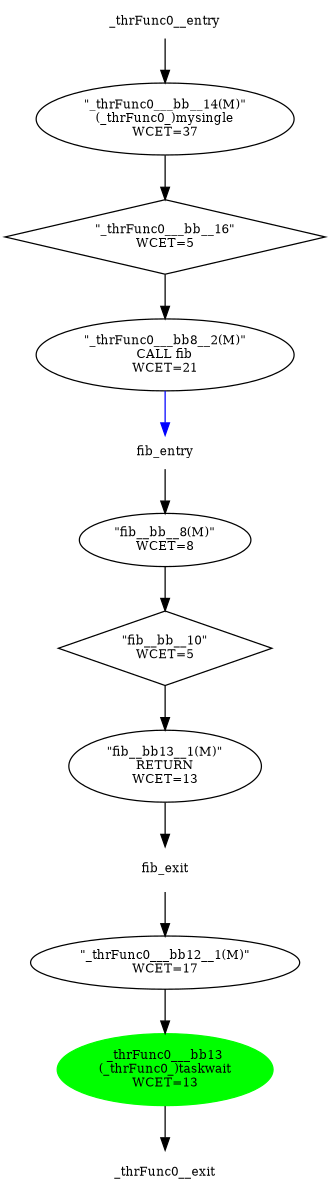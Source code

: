 strict digraph "CFG" {
fontsize=10;
orientation="portrait";
rankdir="TB";
size="10,8";
fib_entry [color="white", fontsize=10, height="0.01", label="fib_entry", width="0.01"];
fib__bb__10 [fontsize=10, label="\"fib__bb__10\"\nWCET=5", shape=diamond, width="0.01"];
fib__bb__8 [fontsize=10, label="\"fib__bb__8(M)\"\nWCET=8", width="0.01"];
fib__bb13__1 [fontsize=10, label="\"fib__bb13__1(M)\"\nRETURN\nWCET=13", width="0.01"];
fib_exit [color="white", fontsize=10, label="fib_exit", width="0.01"];
_thrFunc0__exit [color="white", fontsize=10, label="_thrFunc0__exit", width="0.01"];
_thrFunc0___bb__16 [fontsize=10, label="\"_thrFunc0___bb__16\"\nWCET=5", shape=diamond, width="0.01"];
_thrFunc0__entry [color="white", fontsize=10, height="0.01", label="_thrFunc0__entry", width="0.01"];
_thrFunc0___bb8__2 [fontsize=10, label="\"_thrFunc0___bb8__2(M)\"\nCALL fib\nWCET=21", width="0.01"];
_thrFunc0___bb12__1 [fontsize=10, label="\"_thrFunc0___bb12__1(M)\"\nWCET=17", width="0.01"];
_thrFunc0___bb13 [color=green, fontsize=10, label="_thrFunc0___bb13\n(_thrFunc0_)taskwait\nWCET=13", style=filled, width="0.01"];
_thrFunc0___bb__14 [fontsize=10, label="\"_thrFunc0___bb__14(M)\"\n(_thrFunc0_)mysingle\nWCET=37", width="0.01"];
fib_entry -> fib__bb__8;
fib__bb__10 -> fib__bb13__1;
fib__bb__8 -> fib__bb__10;
fib__bb13__1 -> fib_exit;
fib_exit -> _thrFunc0___bb12__1;
_thrFunc0___bb__16 -> _thrFunc0___bb8__2;
_thrFunc0__entry -> _thrFunc0___bb__14;
_thrFunc0___bb8__2 -> fib_entry  [color=blue];
_thrFunc0___bb12__1 -> _thrFunc0___bb13;
_thrFunc0___bb13 -> _thrFunc0__exit;
_thrFunc0___bb__14 -> _thrFunc0___bb__16;
}

